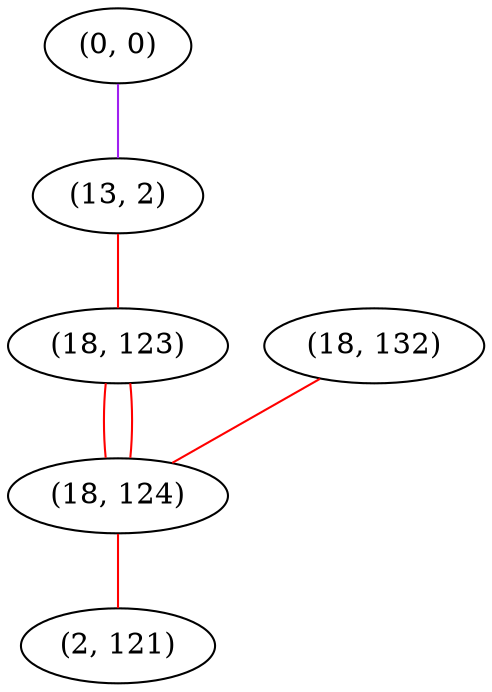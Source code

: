 graph "" {
"(0, 0)";
"(13, 2)";
"(18, 123)";
"(18, 132)";
"(18, 124)";
"(2, 121)";
"(0, 0)" -- "(13, 2)"  [color=purple, key=0, weight=4];
"(13, 2)" -- "(18, 123)"  [color=red, key=0, weight=1];
"(18, 123)" -- "(18, 124)"  [color=red, key=0, weight=1];
"(18, 123)" -- "(18, 124)"  [color=red, key=1, weight=1];
"(18, 132)" -- "(18, 124)"  [color=red, key=0, weight=1];
"(18, 124)" -- "(2, 121)"  [color=red, key=0, weight=1];
}
